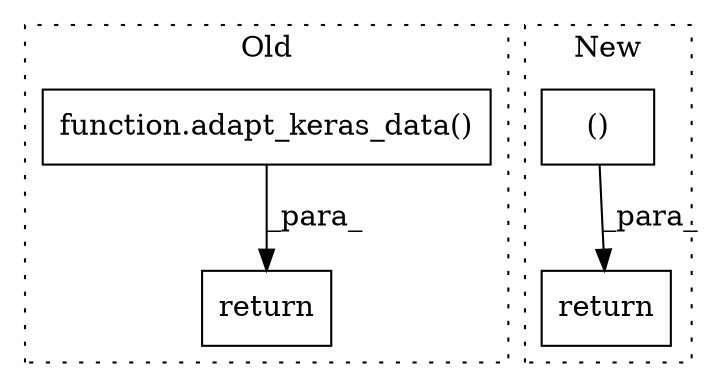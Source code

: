 digraph G {
subgraph cluster0 {
1 [label="function.adapt_keras_data()" a="75" s="1294" l="71" shape="box"];
4 [label="return" a="93" s="1287" l="7" shape="box"];
label = "Old";
style="dotted";
}
subgraph cluster1 {
2 [label="()" a="54" s="1252" l="14" shape="box"];
3 [label="return" a="93" s="1233" l="7" shape="box"];
label = "New";
style="dotted";
}
1 -> 4 [label="_para_"];
2 -> 3 [label="_para_"];
}
